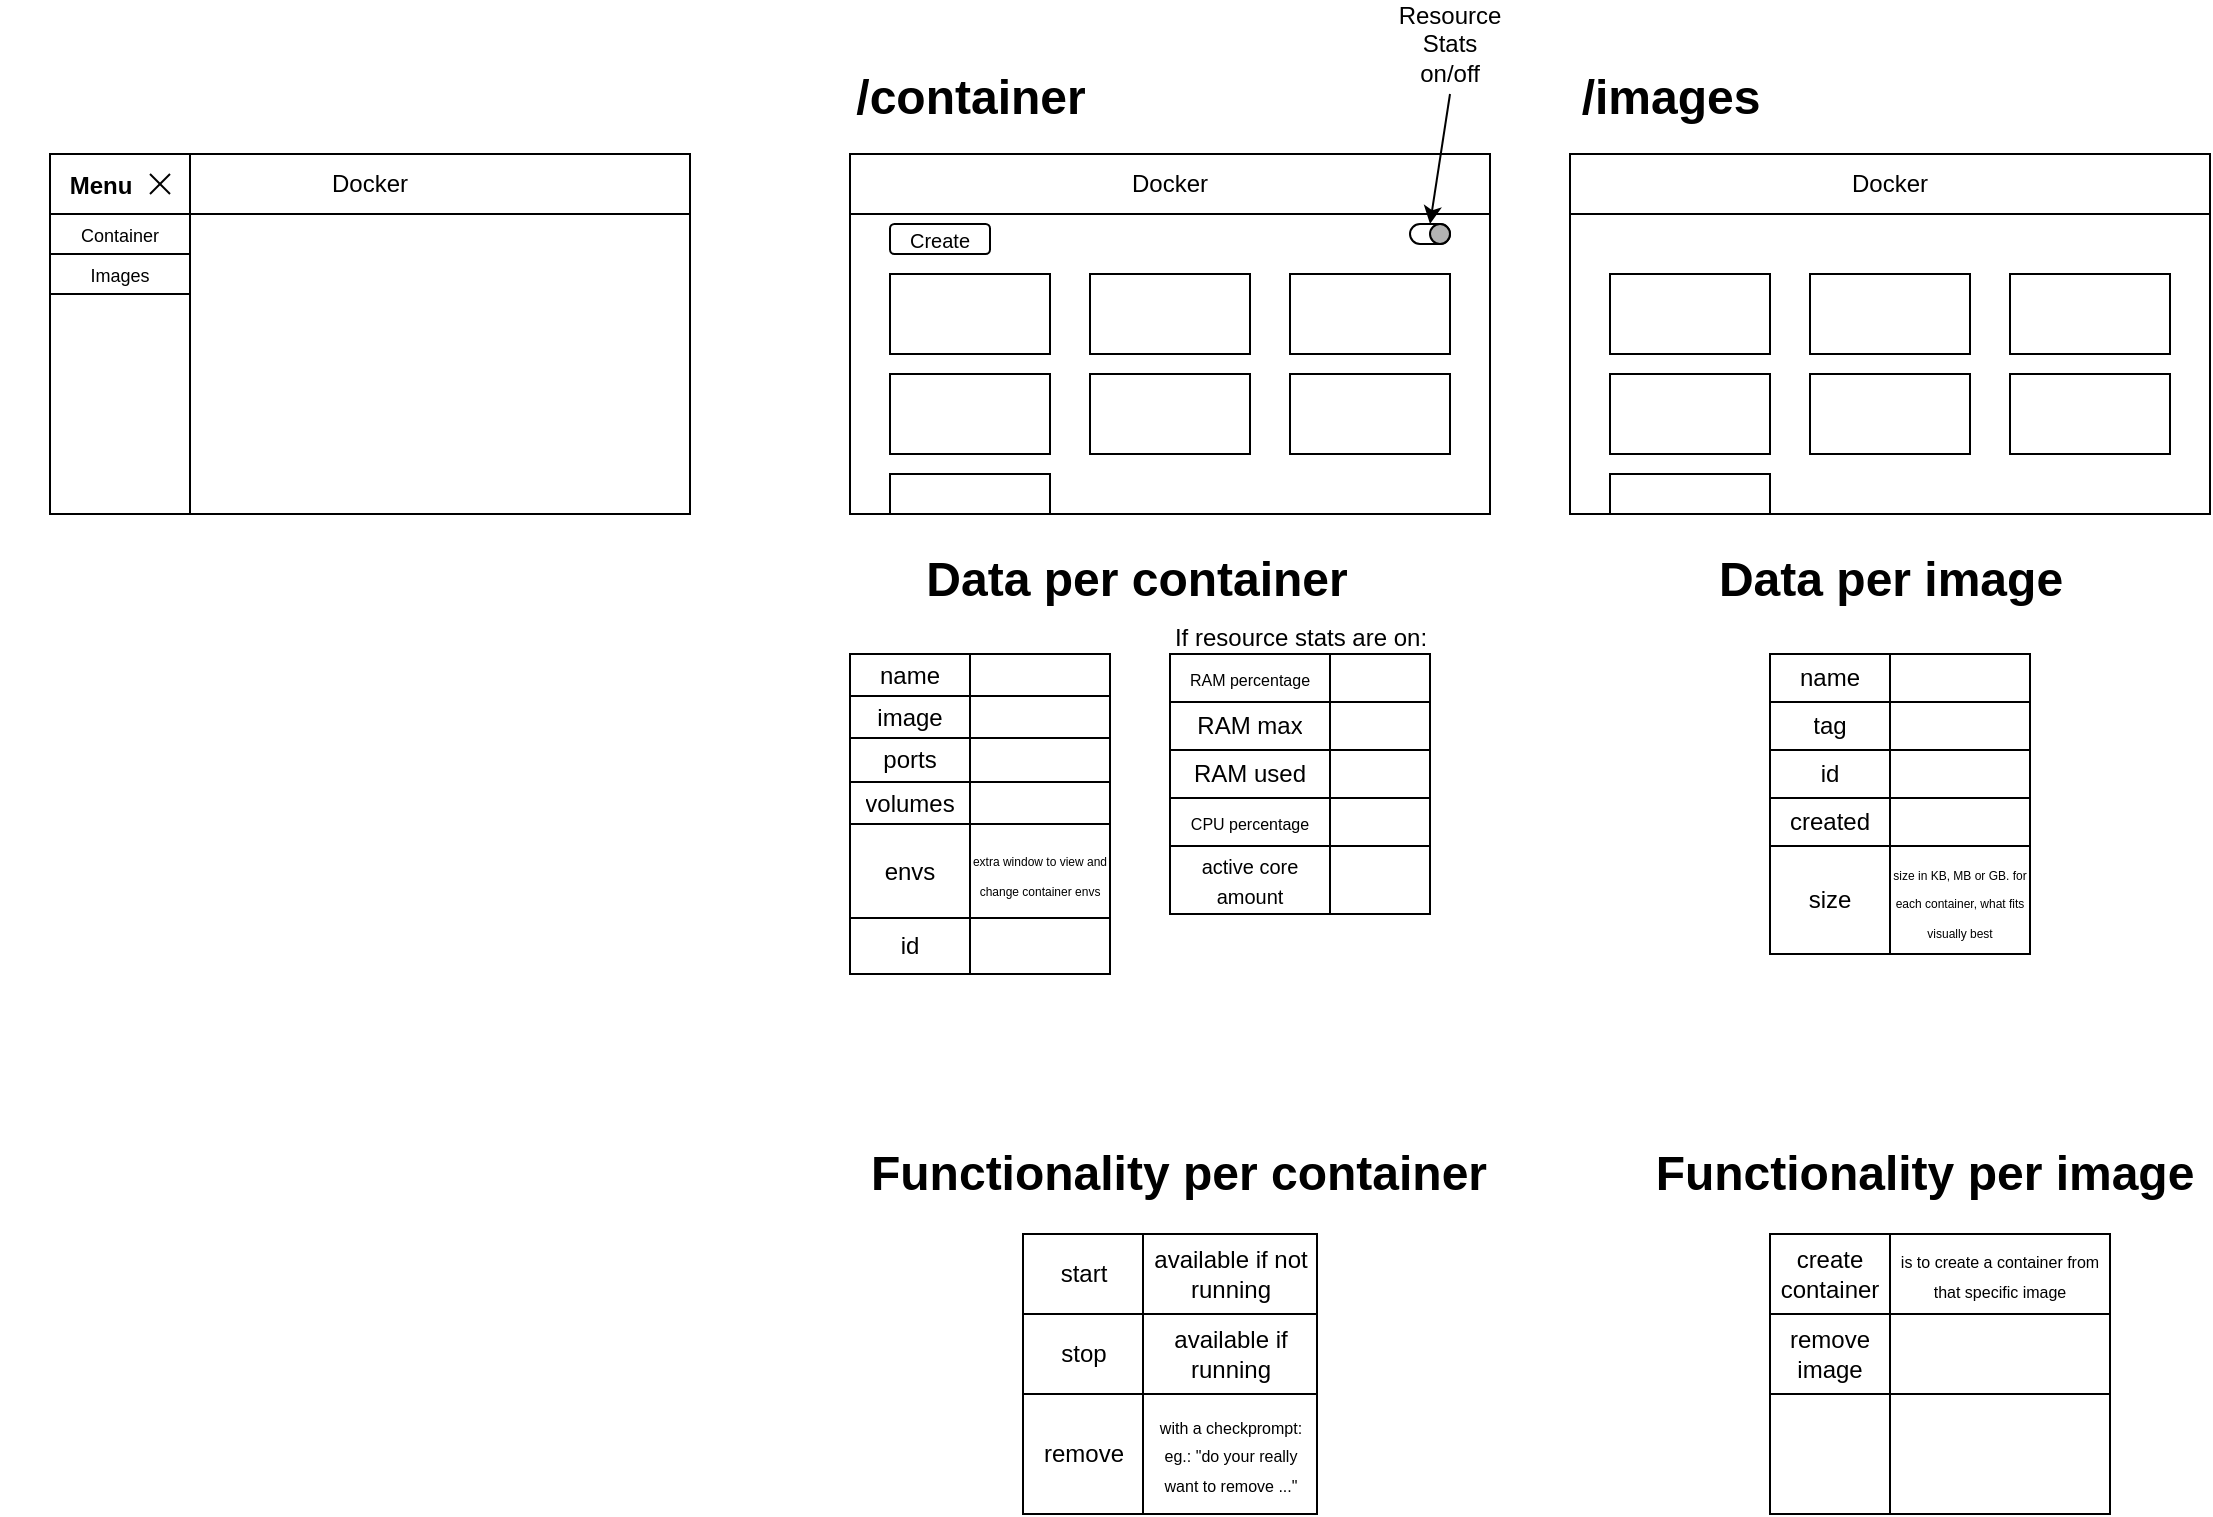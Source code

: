 <mxfile version="21.1.4" type="github">
  <diagram name="Seite-1" id="wLiUikrfAcUPv782fzmS">
    <mxGraphModel dx="1674" dy="796" grid="1" gridSize="10" guides="1" tooltips="1" connect="1" arrows="1" fold="1" page="1" pageScale="1" pageWidth="1654" pageHeight="2336" math="0" shadow="0">
      <root>
        <mxCell id="0" />
        <mxCell id="1" parent="0" />
        <mxCell id="iORG7Z-McGsBTqvDdFsh-10" value="Menu&amp;nbsp; &amp;nbsp; &amp;nbsp;" style="rounded=0;whiteSpace=wrap;html=1;" vertex="1" parent="1">
          <mxGeometry x="280" y="180" width="70" height="30" as="geometry" />
        </mxCell>
        <mxCell id="iORG7Z-McGsBTqvDdFsh-1" value="" style="rounded=0;whiteSpace=wrap;html=1;" vertex="1" parent="1">
          <mxGeometry x="280" y="180" width="320" height="180" as="geometry" />
        </mxCell>
        <mxCell id="iORG7Z-McGsBTqvDdFsh-2" value="Docker" style="rounded=0;whiteSpace=wrap;html=1;" vertex="1" parent="1">
          <mxGeometry x="280" y="180" width="320" height="30" as="geometry" />
        </mxCell>
        <mxCell id="iORG7Z-McGsBTqvDdFsh-12" value="" style="rounded=0;whiteSpace=wrap;html=1;" vertex="1" parent="1">
          <mxGeometry x="280" y="180" width="70" height="180" as="geometry" />
        </mxCell>
        <mxCell id="iORG7Z-McGsBTqvDdFsh-6" value="" style="group" vertex="1" connectable="0" parent="1">
          <mxGeometry x="330" y="190" width="10" height="10" as="geometry" />
        </mxCell>
        <mxCell id="iORG7Z-McGsBTqvDdFsh-4" value="" style="endArrow=none;html=1;rounded=0;" edge="1" parent="iORG7Z-McGsBTqvDdFsh-6">
          <mxGeometry width="50" height="50" relative="1" as="geometry">
            <mxPoint y="10" as="sourcePoint" />
            <mxPoint x="10" as="targetPoint" />
          </mxGeometry>
        </mxCell>
        <mxCell id="iORG7Z-McGsBTqvDdFsh-5" value="" style="endArrow=none;html=1;rounded=0;" edge="1" parent="iORG7Z-McGsBTqvDdFsh-6">
          <mxGeometry width="50" height="50" relative="1" as="geometry">
            <mxPoint x="10" y="10" as="sourcePoint" />
            <mxPoint as="targetPoint" />
          </mxGeometry>
        </mxCell>
        <mxCell id="iORG7Z-McGsBTqvDdFsh-8" value="&lt;font style=&quot;font-size: 9px;&quot;&gt;Container&lt;/font&gt;" style="rounded=0;whiteSpace=wrap;html=1;" vertex="1" parent="1">
          <mxGeometry x="280" y="210" width="70" height="20" as="geometry" />
        </mxCell>
        <mxCell id="iORG7Z-McGsBTqvDdFsh-9" value="&lt;font style=&quot;font-size: 9px;&quot;&gt;Images&lt;/font&gt;" style="rounded=0;whiteSpace=wrap;html=1;" vertex="1" parent="1">
          <mxGeometry x="280" y="230" width="70" height="20" as="geometry" />
        </mxCell>
        <mxCell id="iORG7Z-McGsBTqvDdFsh-11" value="&lt;font style=&quot;font-size: 12px;&quot;&gt;Menu&lt;/font&gt;" style="text;strokeColor=none;fillColor=none;html=1;fontSize=24;fontStyle=1;verticalAlign=middle;align=center;" vertex="1" parent="1">
          <mxGeometry x="255" y="172" width="100" height="40" as="geometry" />
        </mxCell>
        <mxCell id="iORG7Z-McGsBTqvDdFsh-15" value="" style="rounded=0;whiteSpace=wrap;html=1;" vertex="1" parent="1">
          <mxGeometry x="680" y="180" width="320" height="180" as="geometry" />
        </mxCell>
        <mxCell id="iORG7Z-McGsBTqvDdFsh-16" value="Docker" style="rounded=0;whiteSpace=wrap;html=1;" vertex="1" parent="1">
          <mxGeometry x="680" y="180" width="320" height="30" as="geometry" />
        </mxCell>
        <mxCell id="iORG7Z-McGsBTqvDdFsh-17" value="/container" style="text;strokeColor=none;fillColor=none;html=1;fontSize=24;fontStyle=1;verticalAlign=middle;align=center;" vertex="1" parent="1">
          <mxGeometry x="690" y="132" width="100" height="40" as="geometry" />
        </mxCell>
        <mxCell id="iORG7Z-McGsBTqvDdFsh-18" value="" style="rounded=0;whiteSpace=wrap;html=1;" vertex="1" parent="1">
          <mxGeometry x="1040" y="180" width="320" height="180" as="geometry" />
        </mxCell>
        <mxCell id="iORG7Z-McGsBTqvDdFsh-19" value="Docker" style="rounded=0;whiteSpace=wrap;html=1;" vertex="1" parent="1">
          <mxGeometry x="1040" y="180" width="320" height="30" as="geometry" />
        </mxCell>
        <mxCell id="iORG7Z-McGsBTqvDdFsh-20" value="/images" style="text;strokeColor=none;fillColor=none;html=1;fontSize=24;fontStyle=1;verticalAlign=middle;align=center;" vertex="1" parent="1">
          <mxGeometry x="1040" y="132" width="100" height="40" as="geometry" />
        </mxCell>
        <mxCell id="iORG7Z-McGsBTqvDdFsh-21" value="" style="rounded=0;whiteSpace=wrap;html=1;" vertex="1" parent="1">
          <mxGeometry x="700" y="240" width="80" height="40" as="geometry" />
        </mxCell>
        <mxCell id="iORG7Z-McGsBTqvDdFsh-22" value="" style="rounded=0;whiteSpace=wrap;html=1;" vertex="1" parent="1">
          <mxGeometry x="800" y="240" width="80" height="40" as="geometry" />
        </mxCell>
        <mxCell id="iORG7Z-McGsBTqvDdFsh-23" value="" style="rounded=0;whiteSpace=wrap;html=1;" vertex="1" parent="1">
          <mxGeometry x="900" y="240" width="80" height="40" as="geometry" />
        </mxCell>
        <mxCell id="iORG7Z-McGsBTqvDdFsh-24" value="" style="rounded=0;whiteSpace=wrap;html=1;" vertex="1" parent="1">
          <mxGeometry x="900" y="290" width="80" height="40" as="geometry" />
        </mxCell>
        <mxCell id="iORG7Z-McGsBTqvDdFsh-25" value="" style="rounded=0;whiteSpace=wrap;html=1;" vertex="1" parent="1">
          <mxGeometry x="700" y="290" width="80" height="40" as="geometry" />
        </mxCell>
        <mxCell id="iORG7Z-McGsBTqvDdFsh-26" value="" style="rounded=0;whiteSpace=wrap;html=1;" vertex="1" parent="1">
          <mxGeometry x="800" y="290" width="80" height="40" as="geometry" />
        </mxCell>
        <mxCell id="iORG7Z-McGsBTqvDdFsh-27" value="" style="rounded=0;whiteSpace=wrap;html=1;" vertex="1" parent="1">
          <mxGeometry x="700" y="340" width="80" height="20" as="geometry" />
        </mxCell>
        <mxCell id="iORG7Z-McGsBTqvDdFsh-45" value="" style="shape=table;startSize=0;container=1;collapsible=0;childLayout=tableLayout;" vertex="1" parent="1">
          <mxGeometry x="680" y="430" width="130" height="160" as="geometry" />
        </mxCell>
        <mxCell id="iORG7Z-McGsBTqvDdFsh-46" value="" style="shape=tableRow;horizontal=0;startSize=0;swimlaneHead=0;swimlaneBody=0;strokeColor=inherit;top=0;left=0;bottom=0;right=0;collapsible=0;dropTarget=0;fillColor=none;points=[[0,0.5],[1,0.5]];portConstraint=eastwest;" vertex="1" parent="iORG7Z-McGsBTqvDdFsh-45">
          <mxGeometry width="130" height="21" as="geometry" />
        </mxCell>
        <mxCell id="iORG7Z-McGsBTqvDdFsh-47" value="name" style="shape=partialRectangle;html=1;whiteSpace=wrap;connectable=0;strokeColor=inherit;overflow=hidden;fillColor=none;top=0;left=0;bottom=0;right=0;pointerEvents=1;" vertex="1" parent="iORG7Z-McGsBTqvDdFsh-46">
          <mxGeometry width="60" height="21" as="geometry">
            <mxRectangle width="60" height="21" as="alternateBounds" />
          </mxGeometry>
        </mxCell>
        <mxCell id="iORG7Z-McGsBTqvDdFsh-48" value="" style="shape=partialRectangle;html=1;whiteSpace=wrap;connectable=0;strokeColor=inherit;overflow=hidden;fillColor=none;top=0;left=0;bottom=0;right=0;pointerEvents=1;" vertex="1" parent="iORG7Z-McGsBTqvDdFsh-46">
          <mxGeometry x="60" width="70" height="21" as="geometry">
            <mxRectangle width="70" height="21" as="alternateBounds" />
          </mxGeometry>
        </mxCell>
        <mxCell id="iORG7Z-McGsBTqvDdFsh-49" value="" style="shape=tableRow;horizontal=0;startSize=0;swimlaneHead=0;swimlaneBody=0;strokeColor=inherit;top=0;left=0;bottom=0;right=0;collapsible=0;dropTarget=0;fillColor=none;points=[[0,0.5],[1,0.5]];portConstraint=eastwest;" vertex="1" parent="iORG7Z-McGsBTqvDdFsh-45">
          <mxGeometry y="21" width="130" height="21" as="geometry" />
        </mxCell>
        <mxCell id="iORG7Z-McGsBTqvDdFsh-50" value="image" style="shape=partialRectangle;html=1;whiteSpace=wrap;connectable=0;strokeColor=inherit;overflow=hidden;fillColor=none;top=0;left=0;bottom=0;right=0;pointerEvents=1;" vertex="1" parent="iORG7Z-McGsBTqvDdFsh-49">
          <mxGeometry width="60" height="21" as="geometry">
            <mxRectangle width="60" height="21" as="alternateBounds" />
          </mxGeometry>
        </mxCell>
        <mxCell id="iORG7Z-McGsBTqvDdFsh-51" value="" style="shape=partialRectangle;html=1;whiteSpace=wrap;connectable=0;strokeColor=inherit;overflow=hidden;fillColor=none;top=0;left=0;bottom=0;right=0;pointerEvents=1;" vertex="1" parent="iORG7Z-McGsBTqvDdFsh-49">
          <mxGeometry x="60" width="70" height="21" as="geometry">
            <mxRectangle width="70" height="21" as="alternateBounds" />
          </mxGeometry>
        </mxCell>
        <mxCell id="iORG7Z-McGsBTqvDdFsh-52" value="" style="shape=tableRow;horizontal=0;startSize=0;swimlaneHead=0;swimlaneBody=0;strokeColor=inherit;top=0;left=0;bottom=0;right=0;collapsible=0;dropTarget=0;fillColor=none;points=[[0,0.5],[1,0.5]];portConstraint=eastwest;" vertex="1" parent="iORG7Z-McGsBTqvDdFsh-45">
          <mxGeometry y="42" width="130" height="22" as="geometry" />
        </mxCell>
        <mxCell id="iORG7Z-McGsBTqvDdFsh-53" value="ports" style="shape=partialRectangle;html=1;whiteSpace=wrap;connectable=0;strokeColor=inherit;overflow=hidden;fillColor=none;top=0;left=0;bottom=0;right=0;pointerEvents=1;" vertex="1" parent="iORG7Z-McGsBTqvDdFsh-52">
          <mxGeometry width="60" height="22" as="geometry">
            <mxRectangle width="60" height="22" as="alternateBounds" />
          </mxGeometry>
        </mxCell>
        <mxCell id="iORG7Z-McGsBTqvDdFsh-54" value="" style="shape=partialRectangle;html=1;whiteSpace=wrap;connectable=0;strokeColor=inherit;overflow=hidden;fillColor=none;top=0;left=0;bottom=0;right=0;pointerEvents=1;" vertex="1" parent="iORG7Z-McGsBTqvDdFsh-52">
          <mxGeometry x="60" width="70" height="22" as="geometry">
            <mxRectangle width="70" height="22" as="alternateBounds" />
          </mxGeometry>
        </mxCell>
        <mxCell id="iORG7Z-McGsBTqvDdFsh-55" value="" style="shape=tableRow;horizontal=0;startSize=0;swimlaneHead=0;swimlaneBody=0;strokeColor=inherit;top=0;left=0;bottom=0;right=0;collapsible=0;dropTarget=0;fillColor=none;points=[[0,0.5],[1,0.5]];portConstraint=eastwest;" vertex="1" parent="iORG7Z-McGsBTqvDdFsh-45">
          <mxGeometry y="64" width="130" height="21" as="geometry" />
        </mxCell>
        <mxCell id="iORG7Z-McGsBTqvDdFsh-56" value="volumes" style="shape=partialRectangle;html=1;whiteSpace=wrap;connectable=0;strokeColor=inherit;overflow=hidden;fillColor=none;top=0;left=0;bottom=0;right=0;pointerEvents=1;" vertex="1" parent="iORG7Z-McGsBTqvDdFsh-55">
          <mxGeometry width="60" height="21" as="geometry">
            <mxRectangle width="60" height="21" as="alternateBounds" />
          </mxGeometry>
        </mxCell>
        <mxCell id="iORG7Z-McGsBTqvDdFsh-57" value="" style="shape=partialRectangle;html=1;whiteSpace=wrap;connectable=0;strokeColor=inherit;overflow=hidden;fillColor=none;top=0;left=0;bottom=0;right=0;pointerEvents=1;" vertex="1" parent="iORG7Z-McGsBTqvDdFsh-55">
          <mxGeometry x="60" width="70" height="21" as="geometry">
            <mxRectangle width="70" height="21" as="alternateBounds" />
          </mxGeometry>
        </mxCell>
        <mxCell id="iORG7Z-McGsBTqvDdFsh-58" value="" style="shape=tableRow;horizontal=0;startSize=0;swimlaneHead=0;swimlaneBody=0;strokeColor=inherit;top=0;left=0;bottom=0;right=0;collapsible=0;dropTarget=0;fillColor=none;points=[[0,0.5],[1,0.5]];portConstraint=eastwest;" vertex="1" parent="iORG7Z-McGsBTqvDdFsh-45">
          <mxGeometry y="85" width="130" height="47" as="geometry" />
        </mxCell>
        <mxCell id="iORG7Z-McGsBTqvDdFsh-59" value="envs" style="shape=partialRectangle;html=1;whiteSpace=wrap;connectable=0;strokeColor=inherit;overflow=hidden;fillColor=none;top=0;left=0;bottom=0;right=0;pointerEvents=1;" vertex="1" parent="iORG7Z-McGsBTqvDdFsh-58">
          <mxGeometry width="60" height="47" as="geometry">
            <mxRectangle width="60" height="47" as="alternateBounds" />
          </mxGeometry>
        </mxCell>
        <mxCell id="iORG7Z-McGsBTqvDdFsh-60" value="&lt;font style=&quot;font-size: 6px;&quot;&gt;extra window to view and change container envs&lt;/font&gt;" style="shape=partialRectangle;html=1;whiteSpace=wrap;connectable=0;strokeColor=inherit;overflow=hidden;fillColor=none;top=0;left=0;bottom=0;right=0;pointerEvents=1;" vertex="1" parent="iORG7Z-McGsBTqvDdFsh-58">
          <mxGeometry x="60" width="70" height="47" as="geometry">
            <mxRectangle width="70" height="47" as="alternateBounds" />
          </mxGeometry>
        </mxCell>
        <mxCell id="iORG7Z-McGsBTqvDdFsh-127" value="" style="shape=tableRow;horizontal=0;startSize=0;swimlaneHead=0;swimlaneBody=0;strokeColor=inherit;top=0;left=0;bottom=0;right=0;collapsible=0;dropTarget=0;fillColor=none;points=[[0,0.5],[1,0.5]];portConstraint=eastwest;" vertex="1" parent="iORG7Z-McGsBTqvDdFsh-45">
          <mxGeometry y="132" width="130" height="28" as="geometry" />
        </mxCell>
        <mxCell id="iORG7Z-McGsBTqvDdFsh-128" value="id" style="shape=partialRectangle;html=1;whiteSpace=wrap;connectable=0;strokeColor=inherit;overflow=hidden;fillColor=none;top=0;left=0;bottom=0;right=0;pointerEvents=1;" vertex="1" parent="iORG7Z-McGsBTqvDdFsh-127">
          <mxGeometry width="60" height="28" as="geometry">
            <mxRectangle width="60" height="28" as="alternateBounds" />
          </mxGeometry>
        </mxCell>
        <mxCell id="iORG7Z-McGsBTqvDdFsh-129" value="" style="shape=partialRectangle;html=1;whiteSpace=wrap;connectable=0;strokeColor=inherit;overflow=hidden;fillColor=none;top=0;left=0;bottom=0;right=0;pointerEvents=1;" vertex="1" parent="iORG7Z-McGsBTqvDdFsh-127">
          <mxGeometry x="60" width="70" height="28" as="geometry">
            <mxRectangle width="70" height="28" as="alternateBounds" />
          </mxGeometry>
        </mxCell>
        <mxCell id="iORG7Z-McGsBTqvDdFsh-62" value="Data per container" style="text;strokeColor=none;fillColor=none;html=1;fontSize=24;fontStyle=1;verticalAlign=middle;align=center;" vertex="1" parent="1">
          <mxGeometry x="773" y="373" width="100" height="40" as="geometry" />
        </mxCell>
        <mxCell id="iORG7Z-McGsBTqvDdFsh-63" value="" style="shape=table;startSize=0;container=1;collapsible=0;childLayout=tableLayout;" vertex="1" parent="1">
          <mxGeometry x="840" y="430" width="130" height="130" as="geometry" />
        </mxCell>
        <mxCell id="iORG7Z-McGsBTqvDdFsh-64" value="" style="shape=tableRow;horizontal=0;startSize=0;swimlaneHead=0;swimlaneBody=0;strokeColor=inherit;top=0;left=0;bottom=0;right=0;collapsible=0;dropTarget=0;fillColor=none;points=[[0,0.5],[1,0.5]];portConstraint=eastwest;" vertex="1" parent="iORG7Z-McGsBTqvDdFsh-63">
          <mxGeometry width="130" height="24" as="geometry" />
        </mxCell>
        <mxCell id="iORG7Z-McGsBTqvDdFsh-65" value="&lt;font style=&quot;font-size: 8px;&quot;&gt;RAM percentage&lt;/font&gt;" style="shape=partialRectangle;html=1;whiteSpace=wrap;connectable=0;strokeColor=inherit;overflow=hidden;fillColor=none;top=0;left=0;bottom=0;right=0;pointerEvents=1;" vertex="1" parent="iORG7Z-McGsBTqvDdFsh-64">
          <mxGeometry width="80" height="24" as="geometry">
            <mxRectangle width="80" height="24" as="alternateBounds" />
          </mxGeometry>
        </mxCell>
        <mxCell id="iORG7Z-McGsBTqvDdFsh-66" value="" style="shape=partialRectangle;html=1;whiteSpace=wrap;connectable=0;strokeColor=inherit;overflow=hidden;fillColor=none;top=0;left=0;bottom=0;right=0;pointerEvents=1;" vertex="1" parent="iORG7Z-McGsBTqvDdFsh-64">
          <mxGeometry x="80" width="50" height="24" as="geometry">
            <mxRectangle width="50" height="24" as="alternateBounds" />
          </mxGeometry>
        </mxCell>
        <mxCell id="iORG7Z-McGsBTqvDdFsh-67" value="" style="shape=tableRow;horizontal=0;startSize=0;swimlaneHead=0;swimlaneBody=0;strokeColor=inherit;top=0;left=0;bottom=0;right=0;collapsible=0;dropTarget=0;fillColor=none;points=[[0,0.5],[1,0.5]];portConstraint=eastwest;" vertex="1" parent="iORG7Z-McGsBTqvDdFsh-63">
          <mxGeometry y="24" width="130" height="24" as="geometry" />
        </mxCell>
        <mxCell id="iORG7Z-McGsBTqvDdFsh-68" value="RAM max" style="shape=partialRectangle;html=1;whiteSpace=wrap;connectable=0;strokeColor=inherit;overflow=hidden;fillColor=none;top=0;left=0;bottom=0;right=0;pointerEvents=1;" vertex="1" parent="iORG7Z-McGsBTqvDdFsh-67">
          <mxGeometry width="80" height="24" as="geometry">
            <mxRectangle width="80" height="24" as="alternateBounds" />
          </mxGeometry>
        </mxCell>
        <mxCell id="iORG7Z-McGsBTqvDdFsh-69" value="" style="shape=partialRectangle;html=1;whiteSpace=wrap;connectable=0;strokeColor=inherit;overflow=hidden;fillColor=none;top=0;left=0;bottom=0;right=0;pointerEvents=1;" vertex="1" parent="iORG7Z-McGsBTqvDdFsh-67">
          <mxGeometry x="80" width="50" height="24" as="geometry">
            <mxRectangle width="50" height="24" as="alternateBounds" />
          </mxGeometry>
        </mxCell>
        <mxCell id="iORG7Z-McGsBTqvDdFsh-70" value="" style="shape=tableRow;horizontal=0;startSize=0;swimlaneHead=0;swimlaneBody=0;strokeColor=inherit;top=0;left=0;bottom=0;right=0;collapsible=0;dropTarget=0;fillColor=none;points=[[0,0.5],[1,0.5]];portConstraint=eastwest;" vertex="1" parent="iORG7Z-McGsBTqvDdFsh-63">
          <mxGeometry y="48" width="130" height="24" as="geometry" />
        </mxCell>
        <mxCell id="iORG7Z-McGsBTqvDdFsh-71" value="RAM used" style="shape=partialRectangle;html=1;whiteSpace=wrap;connectable=0;strokeColor=inherit;overflow=hidden;fillColor=none;top=0;left=0;bottom=0;right=0;pointerEvents=1;" vertex="1" parent="iORG7Z-McGsBTqvDdFsh-70">
          <mxGeometry width="80" height="24" as="geometry">
            <mxRectangle width="80" height="24" as="alternateBounds" />
          </mxGeometry>
        </mxCell>
        <mxCell id="iORG7Z-McGsBTqvDdFsh-72" value="" style="shape=partialRectangle;html=1;whiteSpace=wrap;connectable=0;strokeColor=inherit;overflow=hidden;fillColor=none;top=0;left=0;bottom=0;right=0;pointerEvents=1;" vertex="1" parent="iORG7Z-McGsBTqvDdFsh-70">
          <mxGeometry x="80" width="50" height="24" as="geometry">
            <mxRectangle width="50" height="24" as="alternateBounds" />
          </mxGeometry>
        </mxCell>
        <mxCell id="iORG7Z-McGsBTqvDdFsh-73" value="" style="shape=tableRow;horizontal=0;startSize=0;swimlaneHead=0;swimlaneBody=0;strokeColor=inherit;top=0;left=0;bottom=0;right=0;collapsible=0;dropTarget=0;fillColor=none;points=[[0,0.5],[1,0.5]];portConstraint=eastwest;" vertex="1" parent="iORG7Z-McGsBTqvDdFsh-63">
          <mxGeometry y="72" width="130" height="24" as="geometry" />
        </mxCell>
        <mxCell id="iORG7Z-McGsBTqvDdFsh-74" value="&lt;font style=&quot;font-size: 8px;&quot;&gt;CPU percentage&lt;/font&gt;" style="shape=partialRectangle;html=1;whiteSpace=wrap;connectable=0;strokeColor=inherit;overflow=hidden;fillColor=none;top=0;left=0;bottom=0;right=0;pointerEvents=1;" vertex="1" parent="iORG7Z-McGsBTqvDdFsh-73">
          <mxGeometry width="80" height="24" as="geometry">
            <mxRectangle width="80" height="24" as="alternateBounds" />
          </mxGeometry>
        </mxCell>
        <mxCell id="iORG7Z-McGsBTqvDdFsh-75" value="" style="shape=partialRectangle;html=1;whiteSpace=wrap;connectable=0;strokeColor=inherit;overflow=hidden;fillColor=none;top=0;left=0;bottom=0;right=0;pointerEvents=1;" vertex="1" parent="iORG7Z-McGsBTqvDdFsh-73">
          <mxGeometry x="80" width="50" height="24" as="geometry">
            <mxRectangle width="50" height="24" as="alternateBounds" />
          </mxGeometry>
        </mxCell>
        <mxCell id="iORG7Z-McGsBTqvDdFsh-76" value="" style="shape=tableRow;horizontal=0;startSize=0;swimlaneHead=0;swimlaneBody=0;strokeColor=inherit;top=0;left=0;bottom=0;right=0;collapsible=0;dropTarget=0;fillColor=none;points=[[0,0.5],[1,0.5]];portConstraint=eastwest;" vertex="1" parent="iORG7Z-McGsBTqvDdFsh-63">
          <mxGeometry y="96" width="130" height="34" as="geometry" />
        </mxCell>
        <mxCell id="iORG7Z-McGsBTqvDdFsh-77" value="&lt;font style=&quot;font-size: 10px;&quot;&gt;active core amount&lt;/font&gt;" style="shape=partialRectangle;html=1;whiteSpace=wrap;connectable=0;strokeColor=inherit;overflow=hidden;fillColor=none;top=0;left=0;bottom=0;right=0;pointerEvents=1;" vertex="1" parent="iORG7Z-McGsBTqvDdFsh-76">
          <mxGeometry width="80" height="34" as="geometry">
            <mxRectangle width="80" height="34" as="alternateBounds" />
          </mxGeometry>
        </mxCell>
        <mxCell id="iORG7Z-McGsBTqvDdFsh-78" value="" style="shape=partialRectangle;html=1;whiteSpace=wrap;connectable=0;strokeColor=inherit;overflow=hidden;fillColor=none;top=0;left=0;bottom=0;right=0;pointerEvents=1;" vertex="1" parent="iORG7Z-McGsBTqvDdFsh-76">
          <mxGeometry x="80" width="50" height="34" as="geometry">
            <mxRectangle width="50" height="34" as="alternateBounds" />
          </mxGeometry>
        </mxCell>
        <mxCell id="iORG7Z-McGsBTqvDdFsh-80" value="" style="rounded=1;whiteSpace=wrap;html=1;arcSize=50;" vertex="1" parent="1">
          <mxGeometry x="960" y="215" width="20" height="10" as="geometry" />
        </mxCell>
        <mxCell id="iORG7Z-McGsBTqvDdFsh-81" value="" style="ellipse;whiteSpace=wrap;html=1;aspect=fixed;fillColor=#B3B3B3;" vertex="1" parent="1">
          <mxGeometry x="970" y="215" width="10" height="10" as="geometry" />
        </mxCell>
        <mxCell id="iORG7Z-McGsBTqvDdFsh-84" value="" style="endArrow=classic;html=1;rounded=0;entryX=0.5;entryY=0;entryDx=0;entryDy=0;" edge="1" parent="1" target="iORG7Z-McGsBTqvDdFsh-80">
          <mxGeometry width="50" height="50" relative="1" as="geometry">
            <mxPoint x="980" y="150" as="sourcePoint" />
            <mxPoint x="1010" y="130" as="targetPoint" />
          </mxGeometry>
        </mxCell>
        <mxCell id="iORG7Z-McGsBTqvDdFsh-85" value="Resource Stats on/off" style="text;html=1;strokeColor=none;fillColor=none;align=center;verticalAlign=middle;whiteSpace=wrap;rounded=0;" vertex="1" parent="1">
          <mxGeometry x="950" y="110" width="60" height="30" as="geometry" />
        </mxCell>
        <mxCell id="iORG7Z-McGsBTqvDdFsh-86" value="If resource stats are on:" style="text;html=1;strokeColor=none;fillColor=none;align=center;verticalAlign=middle;whiteSpace=wrap;rounded=0;" vertex="1" parent="1">
          <mxGeometry x="832.5" y="407" width="145" height="30" as="geometry" />
        </mxCell>
        <mxCell id="iORG7Z-McGsBTqvDdFsh-87" value="&lt;font style=&quot;font-size: 10px;&quot;&gt;Create&lt;/font&gt;" style="rounded=1;whiteSpace=wrap;html=1;" vertex="1" parent="1">
          <mxGeometry x="700" y="215" width="50" height="15" as="geometry" />
        </mxCell>
        <mxCell id="iORG7Z-McGsBTqvDdFsh-89" value="Functionality per container" style="text;strokeColor=none;fillColor=none;html=1;fontSize=24;fontStyle=1;verticalAlign=middle;align=center;" vertex="1" parent="1">
          <mxGeometry x="793.5" y="670" width="100" height="40" as="geometry" />
        </mxCell>
        <mxCell id="iORG7Z-McGsBTqvDdFsh-90" value="" style="shape=table;startSize=0;container=1;collapsible=0;childLayout=tableLayout;" vertex="1" parent="1">
          <mxGeometry x="766.5" y="720" width="147" height="140" as="geometry" />
        </mxCell>
        <mxCell id="iORG7Z-McGsBTqvDdFsh-91" value="" style="shape=tableRow;horizontal=0;startSize=0;swimlaneHead=0;swimlaneBody=0;strokeColor=inherit;top=0;left=0;bottom=0;right=0;collapsible=0;dropTarget=0;fillColor=none;points=[[0,0.5],[1,0.5]];portConstraint=eastwest;" vertex="1" parent="iORG7Z-McGsBTqvDdFsh-90">
          <mxGeometry width="147" height="40" as="geometry" />
        </mxCell>
        <mxCell id="iORG7Z-McGsBTqvDdFsh-92" value="start" style="shape=partialRectangle;html=1;whiteSpace=wrap;connectable=0;strokeColor=inherit;overflow=hidden;fillColor=none;top=0;left=0;bottom=0;right=0;pointerEvents=1;" vertex="1" parent="iORG7Z-McGsBTqvDdFsh-91">
          <mxGeometry width="60" height="40" as="geometry">
            <mxRectangle width="60" height="40" as="alternateBounds" />
          </mxGeometry>
        </mxCell>
        <mxCell id="iORG7Z-McGsBTqvDdFsh-93" value="available if not running" style="shape=partialRectangle;html=1;whiteSpace=wrap;connectable=0;strokeColor=inherit;overflow=hidden;fillColor=none;top=0;left=0;bottom=0;right=0;pointerEvents=1;" vertex="1" parent="iORG7Z-McGsBTqvDdFsh-91">
          <mxGeometry x="60" width="87" height="40" as="geometry">
            <mxRectangle width="87" height="40" as="alternateBounds" />
          </mxGeometry>
        </mxCell>
        <mxCell id="iORG7Z-McGsBTqvDdFsh-94" value="" style="shape=tableRow;horizontal=0;startSize=0;swimlaneHead=0;swimlaneBody=0;strokeColor=inherit;top=0;left=0;bottom=0;right=0;collapsible=0;dropTarget=0;fillColor=none;points=[[0,0.5],[1,0.5]];portConstraint=eastwest;" vertex="1" parent="iORG7Z-McGsBTqvDdFsh-90">
          <mxGeometry y="40" width="147" height="40" as="geometry" />
        </mxCell>
        <mxCell id="iORG7Z-McGsBTqvDdFsh-95" value="stop" style="shape=partialRectangle;html=1;whiteSpace=wrap;connectable=0;strokeColor=inherit;overflow=hidden;fillColor=none;top=0;left=0;bottom=0;right=0;pointerEvents=1;" vertex="1" parent="iORG7Z-McGsBTqvDdFsh-94">
          <mxGeometry width="60" height="40" as="geometry">
            <mxRectangle width="60" height="40" as="alternateBounds" />
          </mxGeometry>
        </mxCell>
        <mxCell id="iORG7Z-McGsBTqvDdFsh-96" value="available if running" style="shape=partialRectangle;html=1;whiteSpace=wrap;connectable=0;strokeColor=inherit;overflow=hidden;fillColor=none;top=0;left=0;bottom=0;right=0;pointerEvents=1;" vertex="1" parent="iORG7Z-McGsBTqvDdFsh-94">
          <mxGeometry x="60" width="87" height="40" as="geometry">
            <mxRectangle width="87" height="40" as="alternateBounds" />
          </mxGeometry>
        </mxCell>
        <mxCell id="iORG7Z-McGsBTqvDdFsh-97" value="" style="shape=tableRow;horizontal=0;startSize=0;swimlaneHead=0;swimlaneBody=0;strokeColor=inherit;top=0;left=0;bottom=0;right=0;collapsible=0;dropTarget=0;fillColor=none;points=[[0,0.5],[1,0.5]];portConstraint=eastwest;" vertex="1" parent="iORG7Z-McGsBTqvDdFsh-90">
          <mxGeometry y="80" width="147" height="60" as="geometry" />
        </mxCell>
        <mxCell id="iORG7Z-McGsBTqvDdFsh-98" value="remove" style="shape=partialRectangle;html=1;whiteSpace=wrap;connectable=0;strokeColor=inherit;overflow=hidden;fillColor=none;top=0;left=0;bottom=0;right=0;pointerEvents=1;" vertex="1" parent="iORG7Z-McGsBTqvDdFsh-97">
          <mxGeometry width="60" height="60" as="geometry">
            <mxRectangle width="60" height="60" as="alternateBounds" />
          </mxGeometry>
        </mxCell>
        <mxCell id="iORG7Z-McGsBTqvDdFsh-99" value="&lt;font style=&quot;font-size: 8px;&quot;&gt;with a checkprompt:&lt;br&gt;eg.: &quot;do your really want to remove ...&quot;&lt;/font&gt;" style="shape=partialRectangle;html=1;whiteSpace=wrap;connectable=0;strokeColor=inherit;overflow=hidden;fillColor=none;top=0;left=0;bottom=0;right=0;pointerEvents=1;" vertex="1" parent="iORG7Z-McGsBTqvDdFsh-97">
          <mxGeometry x="60" width="87" height="60" as="geometry">
            <mxRectangle width="87" height="60" as="alternateBounds" />
          </mxGeometry>
        </mxCell>
        <mxCell id="iORG7Z-McGsBTqvDdFsh-100" value="" style="rounded=0;whiteSpace=wrap;html=1;" vertex="1" parent="1">
          <mxGeometry x="700" y="340" width="80" height="20" as="geometry" />
        </mxCell>
        <mxCell id="iORG7Z-McGsBTqvDdFsh-101" value="" style="rounded=0;whiteSpace=wrap;html=1;" vertex="1" parent="1">
          <mxGeometry x="700" y="290" width="80" height="40" as="geometry" />
        </mxCell>
        <mxCell id="iORG7Z-McGsBTqvDdFsh-102" value="" style="rounded=0;whiteSpace=wrap;html=1;" vertex="1" parent="1">
          <mxGeometry x="700" y="240" width="80" height="40" as="geometry" />
        </mxCell>
        <mxCell id="iORG7Z-McGsBTqvDdFsh-103" value="" style="rounded=0;whiteSpace=wrap;html=1;" vertex="1" parent="1">
          <mxGeometry x="1060" y="340" width="80" height="20" as="geometry" />
        </mxCell>
        <mxCell id="iORG7Z-McGsBTqvDdFsh-104" value="" style="rounded=0;whiteSpace=wrap;html=1;" vertex="1" parent="1">
          <mxGeometry x="1060" y="240" width="80" height="40" as="geometry" />
        </mxCell>
        <mxCell id="iORG7Z-McGsBTqvDdFsh-105" value="" style="rounded=0;whiteSpace=wrap;html=1;" vertex="1" parent="1">
          <mxGeometry x="1060" y="290" width="80" height="40" as="geometry" />
        </mxCell>
        <mxCell id="iORG7Z-McGsBTqvDdFsh-106" value="" style="rounded=0;whiteSpace=wrap;html=1;" vertex="1" parent="1">
          <mxGeometry x="1160" y="290" width="80" height="40" as="geometry" />
        </mxCell>
        <mxCell id="iORG7Z-McGsBTqvDdFsh-107" value="" style="rounded=0;whiteSpace=wrap;html=1;" vertex="1" parent="1">
          <mxGeometry x="1160" y="240" width="80" height="40" as="geometry" />
        </mxCell>
        <mxCell id="iORG7Z-McGsBTqvDdFsh-108" value="" style="rounded=0;whiteSpace=wrap;html=1;" vertex="1" parent="1">
          <mxGeometry x="1260" y="240" width="80" height="40" as="geometry" />
        </mxCell>
        <mxCell id="iORG7Z-McGsBTqvDdFsh-109" value="" style="rounded=0;whiteSpace=wrap;html=1;" vertex="1" parent="1">
          <mxGeometry x="1260" y="290" width="80" height="40" as="geometry" />
        </mxCell>
        <mxCell id="iORG7Z-McGsBTqvDdFsh-110" value="Data per image" style="text;strokeColor=none;fillColor=none;html=1;fontSize=24;fontStyle=1;verticalAlign=middle;align=center;" vertex="1" parent="1">
          <mxGeometry x="1150" y="373" width="100" height="40" as="geometry" />
        </mxCell>
        <mxCell id="iORG7Z-McGsBTqvDdFsh-111" value="" style="shape=table;startSize=0;container=1;collapsible=0;childLayout=tableLayout;" vertex="1" parent="1">
          <mxGeometry x="1140" y="430" width="130" height="150" as="geometry" />
        </mxCell>
        <mxCell id="iORG7Z-McGsBTqvDdFsh-112" value="" style="shape=tableRow;horizontal=0;startSize=0;swimlaneHead=0;swimlaneBody=0;strokeColor=inherit;top=0;left=0;bottom=0;right=0;collapsible=0;dropTarget=0;fillColor=none;points=[[0,0.5],[1,0.5]];portConstraint=eastwest;" vertex="1" parent="iORG7Z-McGsBTqvDdFsh-111">
          <mxGeometry width="130" height="24" as="geometry" />
        </mxCell>
        <mxCell id="iORG7Z-McGsBTqvDdFsh-113" value="name" style="shape=partialRectangle;html=1;whiteSpace=wrap;connectable=0;strokeColor=inherit;overflow=hidden;fillColor=none;top=0;left=0;bottom=0;right=0;pointerEvents=1;" vertex="1" parent="iORG7Z-McGsBTqvDdFsh-112">
          <mxGeometry width="60" height="24" as="geometry">
            <mxRectangle width="60" height="24" as="alternateBounds" />
          </mxGeometry>
        </mxCell>
        <mxCell id="iORG7Z-McGsBTqvDdFsh-114" value="" style="shape=partialRectangle;html=1;whiteSpace=wrap;connectable=0;strokeColor=inherit;overflow=hidden;fillColor=none;top=0;left=0;bottom=0;right=0;pointerEvents=1;" vertex="1" parent="iORG7Z-McGsBTqvDdFsh-112">
          <mxGeometry x="60" width="70" height="24" as="geometry">
            <mxRectangle width="70" height="24" as="alternateBounds" />
          </mxGeometry>
        </mxCell>
        <mxCell id="iORG7Z-McGsBTqvDdFsh-115" value="" style="shape=tableRow;horizontal=0;startSize=0;swimlaneHead=0;swimlaneBody=0;strokeColor=inherit;top=0;left=0;bottom=0;right=0;collapsible=0;dropTarget=0;fillColor=none;points=[[0,0.5],[1,0.5]];portConstraint=eastwest;" vertex="1" parent="iORG7Z-McGsBTqvDdFsh-111">
          <mxGeometry y="24" width="130" height="24" as="geometry" />
        </mxCell>
        <mxCell id="iORG7Z-McGsBTqvDdFsh-116" value="tag" style="shape=partialRectangle;html=1;whiteSpace=wrap;connectable=0;strokeColor=inherit;overflow=hidden;fillColor=none;top=0;left=0;bottom=0;right=0;pointerEvents=1;" vertex="1" parent="iORG7Z-McGsBTqvDdFsh-115">
          <mxGeometry width="60" height="24" as="geometry">
            <mxRectangle width="60" height="24" as="alternateBounds" />
          </mxGeometry>
        </mxCell>
        <mxCell id="iORG7Z-McGsBTqvDdFsh-117" value="" style="shape=partialRectangle;html=1;whiteSpace=wrap;connectable=0;strokeColor=inherit;overflow=hidden;fillColor=none;top=0;left=0;bottom=0;right=0;pointerEvents=1;" vertex="1" parent="iORG7Z-McGsBTqvDdFsh-115">
          <mxGeometry x="60" width="70" height="24" as="geometry">
            <mxRectangle width="70" height="24" as="alternateBounds" />
          </mxGeometry>
        </mxCell>
        <mxCell id="iORG7Z-McGsBTqvDdFsh-118" value="" style="shape=tableRow;horizontal=0;startSize=0;swimlaneHead=0;swimlaneBody=0;strokeColor=inherit;top=0;left=0;bottom=0;right=0;collapsible=0;dropTarget=0;fillColor=none;points=[[0,0.5],[1,0.5]];portConstraint=eastwest;" vertex="1" parent="iORG7Z-McGsBTqvDdFsh-111">
          <mxGeometry y="48" width="130" height="24" as="geometry" />
        </mxCell>
        <mxCell id="iORG7Z-McGsBTqvDdFsh-119" value="id" style="shape=partialRectangle;html=1;whiteSpace=wrap;connectable=0;strokeColor=inherit;overflow=hidden;fillColor=none;top=0;left=0;bottom=0;right=0;pointerEvents=1;" vertex="1" parent="iORG7Z-McGsBTqvDdFsh-118">
          <mxGeometry width="60" height="24" as="geometry">
            <mxRectangle width="60" height="24" as="alternateBounds" />
          </mxGeometry>
        </mxCell>
        <mxCell id="iORG7Z-McGsBTqvDdFsh-120" value="" style="shape=partialRectangle;html=1;whiteSpace=wrap;connectable=0;strokeColor=inherit;overflow=hidden;fillColor=none;top=0;left=0;bottom=0;right=0;pointerEvents=1;" vertex="1" parent="iORG7Z-McGsBTqvDdFsh-118">
          <mxGeometry x="60" width="70" height="24" as="geometry">
            <mxRectangle width="70" height="24" as="alternateBounds" />
          </mxGeometry>
        </mxCell>
        <mxCell id="iORG7Z-McGsBTqvDdFsh-121" value="" style="shape=tableRow;horizontal=0;startSize=0;swimlaneHead=0;swimlaneBody=0;strokeColor=inherit;top=0;left=0;bottom=0;right=0;collapsible=0;dropTarget=0;fillColor=none;points=[[0,0.5],[1,0.5]];portConstraint=eastwest;" vertex="1" parent="iORG7Z-McGsBTqvDdFsh-111">
          <mxGeometry y="72" width="130" height="24" as="geometry" />
        </mxCell>
        <mxCell id="iORG7Z-McGsBTqvDdFsh-122" value="created" style="shape=partialRectangle;html=1;whiteSpace=wrap;connectable=0;strokeColor=inherit;overflow=hidden;fillColor=none;top=0;left=0;bottom=0;right=0;pointerEvents=1;" vertex="1" parent="iORG7Z-McGsBTqvDdFsh-121">
          <mxGeometry width="60" height="24" as="geometry">
            <mxRectangle width="60" height="24" as="alternateBounds" />
          </mxGeometry>
        </mxCell>
        <mxCell id="iORG7Z-McGsBTqvDdFsh-123" value="" style="shape=partialRectangle;html=1;whiteSpace=wrap;connectable=0;strokeColor=inherit;overflow=hidden;fillColor=none;top=0;left=0;bottom=0;right=0;pointerEvents=1;" vertex="1" parent="iORG7Z-McGsBTqvDdFsh-121">
          <mxGeometry x="60" width="70" height="24" as="geometry">
            <mxRectangle width="70" height="24" as="alternateBounds" />
          </mxGeometry>
        </mxCell>
        <mxCell id="iORG7Z-McGsBTqvDdFsh-124" value="" style="shape=tableRow;horizontal=0;startSize=0;swimlaneHead=0;swimlaneBody=0;strokeColor=inherit;top=0;left=0;bottom=0;right=0;collapsible=0;dropTarget=0;fillColor=none;points=[[0,0.5],[1,0.5]];portConstraint=eastwest;" vertex="1" parent="iORG7Z-McGsBTqvDdFsh-111">
          <mxGeometry y="96" width="130" height="54" as="geometry" />
        </mxCell>
        <mxCell id="iORG7Z-McGsBTqvDdFsh-125" value="size" style="shape=partialRectangle;html=1;whiteSpace=wrap;connectable=0;strokeColor=inherit;overflow=hidden;fillColor=none;top=0;left=0;bottom=0;right=0;pointerEvents=1;" vertex="1" parent="iORG7Z-McGsBTqvDdFsh-124">
          <mxGeometry width="60" height="54" as="geometry">
            <mxRectangle width="60" height="54" as="alternateBounds" />
          </mxGeometry>
        </mxCell>
        <mxCell id="iORG7Z-McGsBTqvDdFsh-126" value="&lt;font style=&quot;font-size: 6px;&quot;&gt;size in KB, MB or GB. for each container, what fits visually best&lt;/font&gt;" style="shape=partialRectangle;html=1;whiteSpace=wrap;connectable=0;strokeColor=inherit;overflow=hidden;fillColor=none;top=0;left=0;bottom=0;right=0;pointerEvents=1;" vertex="1" parent="iORG7Z-McGsBTqvDdFsh-124">
          <mxGeometry x="60" width="70" height="54" as="geometry">
            <mxRectangle width="70" height="54" as="alternateBounds" />
          </mxGeometry>
        </mxCell>
        <mxCell id="iORG7Z-McGsBTqvDdFsh-130" value="Functionality per image" style="text;strokeColor=none;fillColor=none;html=1;fontSize=24;fontStyle=1;verticalAlign=middle;align=center;" vertex="1" parent="1">
          <mxGeometry x="1167" y="670" width="100" height="40" as="geometry" />
        </mxCell>
        <mxCell id="iORG7Z-McGsBTqvDdFsh-131" value="" style="shape=table;startSize=0;container=1;collapsible=0;childLayout=tableLayout;" vertex="1" parent="1">
          <mxGeometry x="1140" y="720" width="170" height="140" as="geometry" />
        </mxCell>
        <mxCell id="iORG7Z-McGsBTqvDdFsh-132" value="" style="shape=tableRow;horizontal=0;startSize=0;swimlaneHead=0;swimlaneBody=0;strokeColor=inherit;top=0;left=0;bottom=0;right=0;collapsible=0;dropTarget=0;fillColor=none;points=[[0,0.5],[1,0.5]];portConstraint=eastwest;" vertex="1" parent="iORG7Z-McGsBTqvDdFsh-131">
          <mxGeometry width="170" height="40" as="geometry" />
        </mxCell>
        <mxCell id="iORG7Z-McGsBTqvDdFsh-133" value="create container" style="shape=partialRectangle;html=1;whiteSpace=wrap;connectable=0;strokeColor=inherit;overflow=hidden;fillColor=none;top=0;left=0;bottom=0;right=0;pointerEvents=1;" vertex="1" parent="iORG7Z-McGsBTqvDdFsh-132">
          <mxGeometry width="60" height="40" as="geometry">
            <mxRectangle width="60" height="40" as="alternateBounds" />
          </mxGeometry>
        </mxCell>
        <mxCell id="iORG7Z-McGsBTqvDdFsh-134" value="&lt;font style=&quot;font-size: 8px;&quot;&gt;is to create a container from that specific image&lt;/font&gt;" style="shape=partialRectangle;html=1;whiteSpace=wrap;connectable=0;strokeColor=inherit;overflow=hidden;fillColor=none;top=0;left=0;bottom=0;right=0;pointerEvents=1;" vertex="1" parent="iORG7Z-McGsBTqvDdFsh-132">
          <mxGeometry x="60" width="110" height="40" as="geometry">
            <mxRectangle width="110" height="40" as="alternateBounds" />
          </mxGeometry>
        </mxCell>
        <mxCell id="iORG7Z-McGsBTqvDdFsh-135" value="" style="shape=tableRow;horizontal=0;startSize=0;swimlaneHead=0;swimlaneBody=0;strokeColor=inherit;top=0;left=0;bottom=0;right=0;collapsible=0;dropTarget=0;fillColor=none;points=[[0,0.5],[1,0.5]];portConstraint=eastwest;" vertex="1" parent="iORG7Z-McGsBTqvDdFsh-131">
          <mxGeometry y="40" width="170" height="40" as="geometry" />
        </mxCell>
        <mxCell id="iORG7Z-McGsBTqvDdFsh-136" value="remove image" style="shape=partialRectangle;html=1;whiteSpace=wrap;connectable=0;strokeColor=inherit;overflow=hidden;fillColor=none;top=0;left=0;bottom=0;right=0;pointerEvents=1;" vertex="1" parent="iORG7Z-McGsBTqvDdFsh-135">
          <mxGeometry width="60" height="40" as="geometry">
            <mxRectangle width="60" height="40" as="alternateBounds" />
          </mxGeometry>
        </mxCell>
        <mxCell id="iORG7Z-McGsBTqvDdFsh-137" value="" style="shape=partialRectangle;html=1;whiteSpace=wrap;connectable=0;strokeColor=inherit;overflow=hidden;fillColor=none;top=0;left=0;bottom=0;right=0;pointerEvents=1;" vertex="1" parent="iORG7Z-McGsBTqvDdFsh-135">
          <mxGeometry x="60" width="110" height="40" as="geometry">
            <mxRectangle width="110" height="40" as="alternateBounds" />
          </mxGeometry>
        </mxCell>
        <mxCell id="iORG7Z-McGsBTqvDdFsh-138" value="" style="shape=tableRow;horizontal=0;startSize=0;swimlaneHead=0;swimlaneBody=0;strokeColor=inherit;top=0;left=0;bottom=0;right=0;collapsible=0;dropTarget=0;fillColor=none;points=[[0,0.5],[1,0.5]];portConstraint=eastwest;" vertex="1" parent="iORG7Z-McGsBTqvDdFsh-131">
          <mxGeometry y="80" width="170" height="60" as="geometry" />
        </mxCell>
        <mxCell id="iORG7Z-McGsBTqvDdFsh-139" value="" style="shape=partialRectangle;html=1;whiteSpace=wrap;connectable=0;strokeColor=inherit;overflow=hidden;fillColor=none;top=0;left=0;bottom=0;right=0;pointerEvents=1;" vertex="1" parent="iORG7Z-McGsBTqvDdFsh-138">
          <mxGeometry width="60" height="60" as="geometry">
            <mxRectangle width="60" height="60" as="alternateBounds" />
          </mxGeometry>
        </mxCell>
        <mxCell id="iORG7Z-McGsBTqvDdFsh-140" value="" style="shape=partialRectangle;html=1;whiteSpace=wrap;connectable=0;strokeColor=inherit;overflow=hidden;fillColor=none;top=0;left=0;bottom=0;right=0;pointerEvents=1;" vertex="1" parent="iORG7Z-McGsBTqvDdFsh-138">
          <mxGeometry x="60" width="110" height="60" as="geometry">
            <mxRectangle width="110" height="60" as="alternateBounds" />
          </mxGeometry>
        </mxCell>
      </root>
    </mxGraphModel>
  </diagram>
</mxfile>
